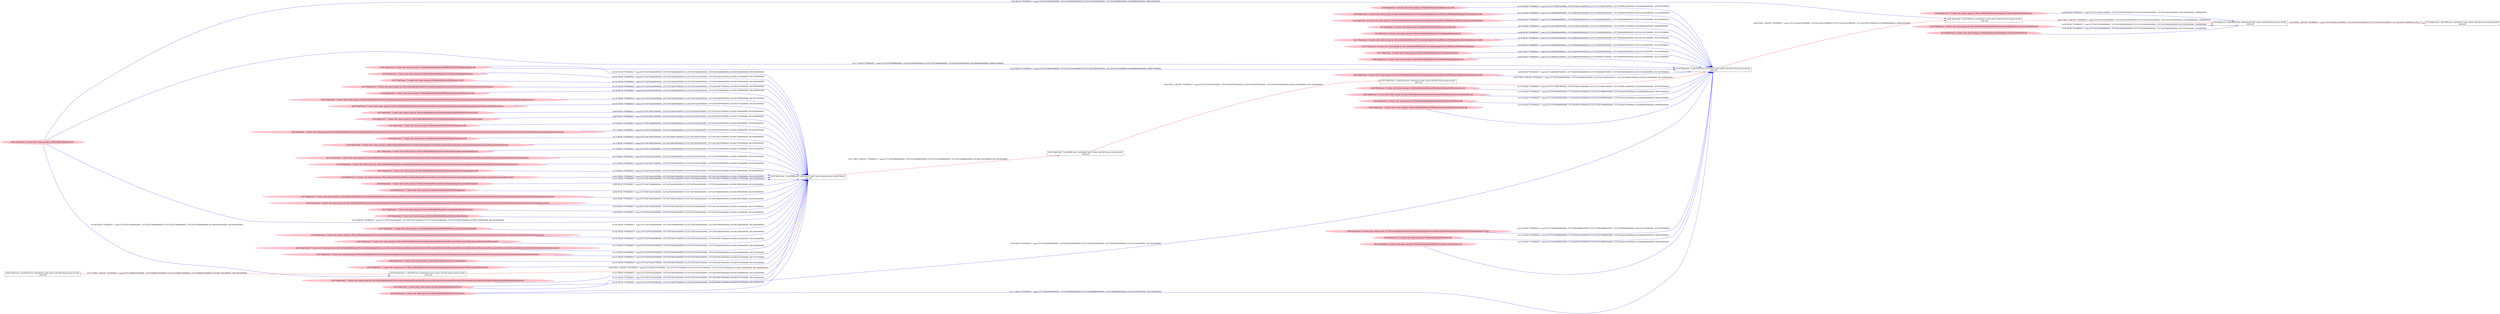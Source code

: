 digraph  {
rankdir=LR
"59"[color=pink,label="id:59 HopCount: -7 owner uid: owner group id: /Device/HarddiskVolume2/Windows/System32/Windows.UI.dll ", shape=oval,style=filled];
"35"[color=black,label="id:35 HopCount: -6 pid:5096 proc_starttime:0 cmd: owner uid:null owner group id:null,\n null null", shape=box,style=solid];
"59" -> "35" [id=128,__obj="READ"color=blue,label="id:128 READ **NORMAL**  seqs:[1557236744445000000, 1557236744446000000] T:[1557236744445000000, 1557236744446000000] relT:[6613686000000, 6613685000000]",style=solid];
"60"[color=pink,label="id:60 HopCount: -4 owner uid: owner group id: /Windows/System32/deviceaccess.dll ", shape=oval,style=filled];
"19"[color=black,label="id:19 HopCount: -3 pid:5500 proc_starttime:0 cmd: owner uid:null owner group id:null,\n null null", shape=box,style=solid];
"60" -> "19" [id=129,__obj="READ"color=blue,label="id:129 READ **NORMAL**  seqs:[1557237709467000000, 1557239386124000000] T:[1557237709467000000, 1557239386124000000] relT:[5648664000000, 3972007000000]",style=solid];
"61"[color=pink,label="id:61 HopCount: -7 owner uid: owner group id: /Device/HarddiskVolume2/Users/admin/backup/Documents/Documents/Documents/Documents/Documents/Documents/Documents/Documents/Documents/Documents/Documents/Documents/Documents ", shape=oval,style=filled];
"61" -> "35" [id=130,__obj="READ"color=blue,label="id:130 READ **NORMAL**  seqs:[1557236744433000000, 1557236744680000000] T:[1557236744433000000, 1557236744680000000] relT:[6613698000000, 6613451000000]",style=solid];
"62"[color=pink,label="id:62 HopCount: -4 owner uid: owner group id: /Device/HarddiskVolume2/Users/admin/AppData/Local/Microsoft/Windows/Explorer/thumbcache_32.db ", shape=oval,style=filled];
"62" -> "19" [id=131,__obj="READ"color=blue,label="id:131 READ **NORMAL**  seqs:[1557239836926000000, 1557239836927000000] T:[1557239836926000000, 1557239836927000000] relT:[3521205000000, 3521204000000]",style=solid];
"63"[color=pink,label="id:63 HopCount: -7 owner uid: owner group id: /Device/HarddiskVolume2/Users/admin/backup/Documents/Documents/Documents/Documents/Documents/Documents/Documents ", shape=oval,style=filled];
"63" -> "35" [id=132,__obj="READ"color=blue,label="id:132 READ **NORMAL**  seqs:[1557236744430000000, 1557236744678000000] T:[1557236744430000000, 1557236744678000000] relT:[6613701000000, 6613453000000]",style=solid];
"0"[color=black,label="id:0 HopCount: 0 pid:5068 proc_starttime:0 cmd: owner uid:null owner group id:null,\n null null", shape=box,style=solid];
"1"[color=black,label="id:1 HopCount: 1 pid:7904 proc_starttime:0 cmd: owner uid:null owner group id:null,\n null null", shape=box,style=solid];
"0" -> "1" [id=64,__obj="PROC_CREATE"color=red,label="id:64 PROC_CREATE **NORMAL**  seqs:[1557243358131000000, 1557243358131000000] T:[1557243358131000000, 1557243358131000000] relT:[0, 0]",style=solid];
"2"[color=pink,label="id:2 HopCount: -4 owner uid: owner group id: /Device/HarddiskVolume2/Users/admin/AppData/Local/Microsoft/Windows/Explorer/ThumbCacheToDelete ", shape=oval,style=filled];
"2" -> "19" [id=65,__obj="READ"color=blue,label="id:65 READ **NORMAL**  seqs:[1557239836866000000, 1557239836866000000] T:[1557239836866000000, 1557239836866000000] relT:[3521265000000, 3521265000000]",style=solid];
"3"[color=pink,label="id:3 HopCount: -7 owner uid: owner group id: /Device/HarddiskVolume2/Windows/System32/TextInputFramework.dll ", shape=oval,style=filled];
"3" -> "35" [id=66,__obj="READ"color=blue,label="id:66 READ **NORMAL**  seqs:[1557236744447000000, 1557236744447000000] T:[1557236744447000000, 1557236744447000000] relT:[6613684000000, 6613684000000]",style=solid];
"4"[color=pink,label="id:4 HopCount: -4 owner uid: owner group id: /Windows/System32/deviceassociation.dll ", shape=oval,style=filled];
"4" -> "19" [id=67,__obj="READ"color=blue,label="id:67 READ **NORMAL**  seqs:[1557236749666000000, 1557242549153000000] T:[1557236749666000000, 1557242549153000000] relT:[6608465000000, 808978000000]",style=solid];
"5"[color=pink,label="id:5 HopCount: -4 owner uid: owner group id: /Device/HarddiskVolume2/Users/admin/AppData/Local ", shape=oval,style=filled];
"5" -> "19" [id=68,__obj="READ"color=blue,label="id:68 READ **NORMAL**  seqs:[1557239836864000000, 1557239836864000000] T:[1557239836864000000, 1557239836864000000] relT:[3521267000000, 3521267000000]",style=solid];
"6"[color=pink,label="id:6 HopCount: -7 owner uid: owner group id: /Device/HarddiskVolume2/Users/admin/backup/Documents/Documents/Documents ", shape=oval,style=filled];
"6" -> "35" [id=69,__obj="READ"color=blue,label="id:69 READ **NORMAL**  seqs:[1557236744427000000, 1557236744675000000] T:[1557236744427000000, 1557236744675000000] relT:[6613704000000, 6613456000000]",style=solid];
"7"[color=pink,label="id:7 HopCount: -7 owner uid: owner group id: /Windows/System32/CoreUIComponents.dll ", shape=oval,style=filled];
"7" -> "35" [id=70,__obj="READ"color=blue,label="id:70 READ **NORMAL**  seqs:[1557236744448000000, 1557236744448000000] T:[1557236744448000000, 1557236744448000000] relT:[6613683000000, 6613683000000]",style=solid];
"8"[color=pink,label="id:8 HopCount: -7 owner uid: owner group id: /Device/HarddiskVolume2/Users/admin/backup/Documents/Documents/Documents/Documents/Documents/Documents/Documents/Documents/Documents/Documents/Documents/Documents/Documents/Documents/Documents/Documents/Documents/Documents/Documents ", shape=oval,style=filled];
"8" -> "35" [id=71,__obj="READ"color=blue,label="id:71 READ **NORMAL**  seqs:[1557236744436000000, 1557236744436000000] T:[1557236744436000000, 1557236744436000000] relT:[6613695000000, 6613695000000]",style=solid];
"9"[color=pink,label="id:9 HopCount: -7 owner uid: owner group id: /Windows/System32/TextInputFramework.dll ", shape=oval,style=filled];
"9" -> "35" [id=72,__obj="READ"color=blue,label="id:72 READ **NORMAL**  seqs:[1557236744447000000, 1557236744447000000] T:[1557236744447000000, 1557236744447000000] relT:[6613684000000, 6613684000000]",style=solid];
"10"[color=pink,label="id:10 HopCount: -7 owner uid: owner group id: /Device/HarddiskVolume2/Users/admin/backup/Documents/Documents/Documents/Documents/Documents/Documents/Documents/Documents ", shape=oval,style=filled];
"10" -> "35" [id=73,__obj="READ"color=blue,label="id:73 READ **NORMAL**  seqs:[1557236744430000000, 1557236744678000000] T:[1557236744430000000, 1557236744678000000] relT:[6613701000000, 6613453000000]",style=solid];
"11"[color=pink,label="id:11 HopCount: -7 owner uid: owner group id: /Device/HarddiskVolume2/Users/admin/backup/Documents/desktop.ini ", shape=oval,style=filled];
"11" -> "35" [id=74,__obj="READ"color=blue,label="id:74 READ **NORMAL**  seqs:[1557236744426000000, 1557236744426000000] T:[1557236744426000000, 1557236744426000000] relT:[6613705000000, 6613705000000]",style=solid];
"12"[color=pink,label="id:12 HopCount: -7 owner uid: owner group id: /Device/HarddiskVolume2/Users/admin/backup/Documents/Documents/Documents/Documents/Documents/Documents/Documents/Documents/Documents/Documents/Documents/Documents ", shape=oval,style=filled];
"12" -> "35" [id=75,__obj="READ"color=blue,label="id:75 READ **NORMAL**  seqs:[1557236744432000000, 1557236744680000000] T:[1557236744432000000, 1557236744680000000] relT:[6613699000000, 6613451000000]",style=solid];
"13"[color=pink,label="id:13 HopCount: -4 owner uid: owner group id: /Device/HarddiskVolume2/Users/admin/AppData/Local/Microsoft/Windows/Explorer/thumbcache_16.db ", shape=oval,style=filled];
"13" -> "19" [id=76,__obj="READ"color=blue,label="id:76 READ **NORMAL**  seqs:[1557239836924000000, 1557239836924000000] T:[1557239836924000000, 1557239836924000000] relT:[3521207000000, 3521207000000]",style=solid];
"14"[color=pink,label="id:14 HopCount: -7 owner uid: owner group id: /Device/HarddiskVolume2/Users/admin/backup/Documents/Documents/Documents/Documents/Documents/Documents/Documents/Documents/Documents/Documents ", shape=oval,style=filled];
"14" -> "35" [id=77,__obj="READ"color=blue,label="id:77 READ **NORMAL**  seqs:[1557236744431000000, 1557236744679000000] T:[1557236744431000000, 1557236744679000000] relT:[6613700000000, 6613452000000]",style=solid];
"15"[color=pink,label="id:15 HopCount: -4 owner uid: owner group id: /Device/HarddiskVolume2/Users/admin/AppData/Local/Microsoft/Windows/Explorer ", shape=oval,style=filled];
"15" -> "19" [id=78,__obj="READ"color=blue,label="id:78 READ **NORMAL**  seqs:[1557239836865000000, 1557239836924000000] T:[1557239836865000000, 1557239836924000000] relT:[3521266000000, 3521207000000]",style=solid];
"16"[color=pink,label="id:16 HopCount: -7 owner uid: owner group id: /Device/HarddiskVolume2/Windows/System32/CoreUIComponents.dll ", shape=oval,style=filled];
"16" -> "35" [id=79,__obj="READ"color=blue,label="id:79 READ **NORMAL**  seqs:[1557236744447000000, 1557236744447000000] T:[1557236744447000000, 1557236744447000000] relT:[6613684000000, 6613684000000]",style=solid];
"34"[color=pink,label="id:34 HopCount: -2 owner uid: owner group id: /Device/HarddiskVolume2/Program Files/mozilla/firefox/firefox.exe ", shape=oval,style=filled];
"34" -> "0" [id=80,__obj="READ"color=blue,label="id:80 READ **NORMAL**  seqs:[1557243354641000000, 1557243354641000000] T:[1557243354641000000, 1557243354641000000] relT:[3490000000, 3490000000]",style=solid];
"17"[color=pink,label="id:17 HopCount: -4 owner uid: owner group id: /Device/HarddiskVolume2/Users/admin/Desktop ", shape=oval,style=filled];
"17" -> "19" [id=81,__obj="READ"color=blue,label="id:81 READ **NORMAL**  seqs:[1557239836928000000, 1557239836928000000] T:[1557239836928000000, 1557239836928000000] relT:[3521203000000, 3521203000000]",style=solid];
"18"[color=pink,label="id:18 HopCount: -7 owner uid: owner group id: /Device/HarddiskVolume2/Users/admin/backup/Documents/Documents/Documents/Documents/Documents/Documents/Documents/Documents/Documents ", shape=oval,style=filled];
"18" -> "35" [id=82,__obj="READ"color=blue,label="id:82 READ **NORMAL**  seqs:[1557236744431000000, 1557236744678000000] T:[1557236744431000000, 1557236744678000000] relT:[6613700000000, 6613453000000]",style=solid];
"28"[color=black,label="id:28 HopCount: -2 pid:7036 proc_starttime:0 cmd: owner uid:null owner group id:null,\n null null", shape=box,style=solid];
"19" -> "28" [id=83,__obj="PROC_CREATE"color=red,label="id:83 PROC_CREATE **NORMAL**  seqs:[1557242549237000000, 1557242549237000000] T:[1557242549237000000, 1557242549237000000] relT:[808894000000, 808894000000]",style=solid];
"20"[color=pink,label="id:20 HopCount: -4 owner uid: owner group id: /Device/HarddiskVolume2/Users/admin/Desktop/firefox.lnk ", shape=oval,style=filled];
"20" -> "19" [id=84,__obj="READ"color=blue,label="id:84 READ **NORMAL**  seqs:[1557239836931000000, 1557239836934000000] T:[1557239836931000000, 1557239836934000000] relT:[3521200000000, 3521197000000]",style=solid];
"21"[color=pink,label="id:21 HopCount: -3 owner uid: owner group id: /Device/HarddiskVolume2 ", shape=oval,style=filled];
"21" -> "28" [id=85,__obj="READ"color=blue,label="id:85 READ **NORMAL**  seqs:[1557242549245000000, 1557242549899000000] T:[1557242549245000000, 1557242549899000000] relT:[808886000000, 808232000000]",style=solid];
"22"[color=black,label="id:22 HopCount: -5 pid:6404 proc_starttime:0 cmd: owner uid:null owner group id:null,\n null null", shape=box,style=solid];
"23"[color=black,label="id:23 HopCount: -4 pid:8164 proc_starttime:0 cmd: owner uid:null owner group id:null,\n null null", shape=box,style=solid];
"22" -> "23" [id=86,__obj="PROC_CREATE"color=red,label="id:86 PROC_CREATE **NORMAL**  seqs:[1557236744705000000, 1557236744705000000] T:[1557236744705000000, 1557236744705000000] relT:[6613426000000, 6613426000000]",style=solid];
"23" -> "19" [id=87,__obj="PROC_CREATE"color=red,label="id:87 PROC_CREATE **NORMAL**  seqs:[1557236744962000000, 1557236744962000000] T:[1557236744962000000, 1557236744962000000] relT:[6613169000000, 6613169000000]",style=solid];
"24"[color=pink,label="id:24 HopCount: -4 owner uid: owner group id: /Device/HarddiskVolume2/Users/admin/AppData/Local/Microsoft/Windows/Explorer/thumbcache_idx.db ", shape=oval,style=filled];
"24" -> "19" [id=88,__obj="READ"color=blue,label="id:88 READ **NORMAL**  seqs:[1557239836867000000, 1557239836924000000] T:[1557239836867000000, 1557239836924000000] relT:[3521264000000, 3521207000000]",style=solid];
"26"[color=pink,label="id:26 HopCount: -7 owner uid: owner group id: /Windows/System32/CoreMessaging.dll ", shape=oval,style=filled];
"26" -> "35" [id=89,__obj="READ"color=blue,label="id:89 READ **NORMAL**  seqs:[1557236744448000000, 1557236744448000000] T:[1557236744448000000, 1557236744448000000] relT:[6613683000000, 6613683000000]",style=solid];
"27"[color=pink,label="id:27 HopCount: -7 owner uid: owner group id: /Device/HarddiskVolume2/Users/admin/backup/Documents/Documents/Documents/Documents/Documents/Documents/Documents/Documents/Documents/Documents/Documents/Documents/Documents/Documents/Documents/Documents/Documents ", shape=oval,style=filled];
"27" -> "35" [id=90,__obj="READ"color=blue,label="id:90 READ **NORMAL**  seqs:[1557236744435000000, 1557236744682000000] T:[1557236744435000000, 1557236744682000000] relT:[6613696000000, 6613449000000]",style=solid];
"28" -> "0" [id=91,__obj="PROC_CREATE"color=red,label="id:91 PROC_CREATE **NORMAL**  seqs:[1557243354503000000, 1557243354503000000] T:[1557243354503000000, 1557243354503000000] relT:[3628000000, 3628000000]",style=solid];
"29"[color=pink,label="id:29 HopCount: -7 owner uid: owner group id: /Device/HarddiskVolume2/Users/admin/backup/Documents/Documents/Documents/Documents/Documents/Documents/Documents/Documents/Documents/Documents/Documents/Documents/Documents/Documents/Documents/Documents ", shape=oval,style=filled];
"29" -> "35" [id=92,__obj="READ"color=blue,label="id:92 READ **NORMAL**  seqs:[1557236744434000000, 1557236744681000000] T:[1557236744434000000, 1557236744681000000] relT:[6613697000000, 6613450000000]",style=solid];
"30"[color=pink,label="id:30 HopCount: -2 owner uid: owner group id: /Device/HarddiskVolume2/Windows/System32/Windows.Cortana.ProxyStub.dll ", shape=oval,style=filled];
"30" -> "0" [id=93,__obj="READ"color=blue,label="id:93 READ **NORMAL**  seqs:[1557243354628000000, 1557243354628000000] T:[1557243354628000000, 1557243354628000000] relT:[3503000000, 3503000000]",style=solid];
"31"[color=pink,label="id:31 HopCount: -7 owner uid: owner group id: /Device/HarddiskVolume2/Users/admin/backup/Documents ", shape=oval,style=filled];
"31" -> "35" [id=94,__obj="READ"color=blue,label="id:94 READ **NORMAL**  seqs:[1557236744426000000, 1557236744674000000] T:[1557236744426000000, 1557236744674000000] relT:[6613705000000, 6613457000000]",style=solid];
"32"[color=pink,label="id:32 HopCount: -2 owner uid: owner group id: /Windows/System32/Windows.Cortana.ProxyStub.dll ", shape=oval,style=filled];
"32" -> "0" [id=95,__obj="READ"color=blue,label="id:95 READ **NORMAL**  seqs:[1557243354628000000, 1557243354628000000] T:[1557243354628000000, 1557243354628000000] relT:[3503000000, 3503000000]",style=solid];
"33"[color=pink,label="id:33 HopCount: -7 owner uid: owner group id: /Device/HarddiskVolume2/Users/admin/backup ", shape=oval,style=filled];
"33" -> "35" [id=96,__obj="READ"color=blue,label="id:96 READ **NORMAL**  seqs:[1557236744425000000, 1557236744674000000] T:[1557236744425000000, 1557236744674000000] relT:[6613706000000, 6613457000000]",style=solid];
"35" -> "22" [id=97,__obj="PROC_CREATE"color=red,label="id:97 PROC_CREATE **NORMAL**  seqs:[1557236744688000000, 1557236744688000000] T:[1557236744688000000, 1557236744688000000] relT:[6613443000000, 6613443000000]",style=solid];
"36"[color=black,label="id:36 HopCount: -7 pid:4704 proc_starttime:0 cmd: owner uid:null owner group id:null,\n null null", shape=box,style=solid];
"36" -> "35" [id=98,__obj="PROC_CREATE"color=red,label="id:98 PROC_CREATE **NORMAL**  seqs:[1557236743767000000, 1557236743767000000] T:[1557236743767000000, 1557236743767000000] relT:[6614364000000, 6614364000000]",style=solid];
"25"[color=pink,label="id:25 HopCount: -4 owner uid: owner group id: /Device/HarddiskVolume2/Users ", shape=oval,style=filled];
"25" -> "19" [id=99,__obj="READ"color=blue,label="id:99 READ **NORMAL**  seqs:[1557239836929000000, 1557239836930000000] T:[1557239836929000000, 1557239836930000000] relT:[3521202000000, 3521201000000]",style=solid];
"37"[color=pink,label="id:37 HopCount: -7 owner uid: owner group id: /Device/HarddiskVolume2/WINDOWS/system32/coremessaging.dll ", shape=oval,style=filled];
"37" -> "35" [id=100,__obj="READ"color=blue,label="id:100 READ **NORMAL**  seqs:[1557236744448000000, 1557236744448000000] T:[1557236744448000000, 1557236744448000000] relT:[6613683000000, 6613683000000]",style=solid];
"38"[color=pink,label="id:38 HopCount: -4 owner uid: owner group id: /Device/HarddiskVolume2/Windows/System32/deviceaccess.dll ", shape=oval,style=filled];
"38" -> "19" [id=101,__obj="READ"color=blue,label="id:101 READ **NORMAL**  seqs:[1557237709467000000, 1557239386124000000] T:[1557237709467000000, 1557239386124000000] relT:[5648664000000, 3972007000000]",style=solid];
"39"[color=pink,label="id:39 HopCount: -7 owner uid: owner group id: /Device/HarddiskVolume2/Users/admin/backup/Documents/Documents/Documents/Documents/Documents/Documents/Documents/Documents/Documents/Documents/Documents/Documents/Documents/Documents/Documents ", shape=oval,style=filled];
"39" -> "35" [id=102,__obj="READ"color=blue,label="id:102 READ **NORMAL**  seqs:[1557236744434000000, 1557236744681000000] T:[1557236744434000000, 1557236744681000000] relT:[6613697000000, 6613450000000]",style=solid];
"40"[color=pink,label="id:40 HopCount: -4 owner uid: owner group id: /Device/HarddiskVolume2/Windows/System32/Windows.Devices.Enumeration.dll ", shape=oval,style=filled];
"40" -> "19" [id=103,__obj="READ"color=blue,label="id:103 READ **NORMAL**  seqs:[1557236749665000000, 1557242549152000000] T:[1557236749665000000, 1557242549152000000] relT:[6608466000000, 808979000000]",style=solid];
"21" -> "35" [id=104,__obj="READ"color=blue,label="id:104 READ **NORMAL**  seqs:[1557236744423000000, 1557236744672000000] T:[1557236744423000000, 1557236744672000000] relT:[6613708000000, 6613459000000]",style=solid];
"41"[color=pink,label="id:41 HopCount: -4 owner uid: owner group id: /Device/HarddiskVolume2/Windows/System32/biwinrt.dll ", shape=oval,style=filled];
"41" -> "19" [id=105,__obj="READ"color=blue,label="id:105 READ **NORMAL**  seqs:[1557236749665000000, 1557242549152000000] T:[1557236749665000000, 1557242549152000000] relT:[6608466000000, 808979000000]",style=solid];
"43"[color=pink,label="id:43 HopCount: -4 owner uid: owner group id: /Device/HarddiskVolume2/Windows/System32/deviceassociation.dll ", shape=oval,style=filled];
"43" -> "19" [id=106,__obj="READ"color=blue,label="id:106 READ **NORMAL**  seqs:[1557236749666000000, 1557242549153000000] T:[1557236749666000000, 1557242549153000000] relT:[6608465000000, 808978000000]",style=solid];
"45"[color=black,label="id:45 HopCount: -8 pid:452 proc_starttime:0 cmd: owner uid:null owner group id:null,\n null null", shape=box,style=solid];
"45" -> "36" [id=107,__obj="PROC_CREATE"color=red,label="id:107 PROC_CREATE **NORMAL**  seqs:[1557236486470000000, 1557236486470000000] T:[1557236486470000000, 1557236486470000000] relT:[6871661000000, 6871661000000]",style=solid];
"21" -> "36" [id=108,__obj="READ"color=blue,label="id:108 READ **NORMAL**  seqs:[1557236743649000000, 1557236743649000000] T:[1557236743649000000, 1557236743649000000] relT:[6614482000000, 6614482000000]",style=solid];
"42"[color=pink,label="id:42 HopCount: -7 owner uid: owner group id: /Device/HarddiskVolume2/Users/admin/backup/Documents/Documents/Documents/Documents/Documents/Documents ", shape=oval,style=filled];
"42" -> "35" [id=109,__obj="READ"color=blue,label="id:109 READ **NORMAL**  seqs:[1557236744429000000, 1557236744677000000] T:[1557236744429000000, 1557236744677000000] relT:[6613702000000, 6613454000000]",style=solid];
"46"[color=pink,label="id:46 HopCount: -7 owner uid: owner group id: /Device/HarddiskVolume2/Users/admin/backup/Documents/Documents/Documents/Documents/Documents/Documents/Documents/Documents/Documents/Documents/Documents/Documents/Documents/Documents/Documents/Documents/Documents/Documents ", shape=oval,style=filled];
"46" -> "35" [id=110,__obj="READ"color=blue,label="id:110 READ **NORMAL**  seqs:[1557236744435000000, 1557236744682000000] T:[1557236744435000000, 1557236744682000000] relT:[6613696000000, 6613449000000]",style=solid];
"44"[color=pink,label="id:44 HopCount: -4 owner uid: owner group id: /Device/HarddiskVolume2/Users/admin ", shape=oval,style=filled];
"44" -> "19" [id=111,__obj="READ"color=blue,label="id:111 READ **NORMAL**  seqs:[1557239836864000000, 1557239836929000000] T:[1557239836864000000, 1557239836929000000] relT:[3521267000000, 3521202000000]",style=solid];
"47"[color=pink,label="id:47 HopCount: -7 owner uid: owner group id: /Device/HarddiskVolume2/Users/admin/backup/Documents/Documents/Documents/Documents/Documents/Documents/Documents/Documents/Documents/Documents/Documents/Documents/Documents/Documents ", shape=oval,style=filled];
"47" -> "35" [id=112,__obj="READ"color=blue,label="id:112 READ **NORMAL**  seqs:[1557236744433000000, 1557236744680000000] T:[1557236744433000000, 1557236744680000000] relT:[6613698000000, 6613451000000]",style=solid];
"48"[color=pink,label="id:48 HopCount: -4 owner uid: owner group id: /Device/HarddiskVolume2/Users/admin/AppData/Local/Microsoft/Windows/Explorer/ThumbCacheToDelete/thm3C.tmp ", shape=oval,style=filled];
"48" -> "19" [id=113,__obj="READ"color=blue,label="id:113 READ **NORMAL**  seqs:[1557239836866000000, 1557239836866000000] T:[1557239836866000000, 1557239836866000000] relT:[3521265000000, 3521265000000]",style=solid];
"49"[color=pink,label="id:49 HopCount: -7 owner uid: owner group id: /Device/HarddiskVolume2/Users/desktop.ini ", shape=oval,style=filled];
"49" -> "35" [id=114,__obj="READ"color=blue,label="id:114 READ **NORMAL**  seqs:[1557236744424000000, 1557236744424000000] T:[1557236744424000000, 1557236744424000000] relT:[6613707000000, 6613707000000]",style=solid];
"50"[color=pink,label="id:50 HopCount: -4 owner uid: owner group id: /Windows/System32/biwinrt.dll ", shape=oval,style=filled];
"50" -> "19" [id=115,__obj="READ"color=blue,label="id:115 READ **NORMAL**  seqs:[1557236749666000000, 1557242549153000000] T:[1557236749666000000, 1557242549153000000] relT:[6608465000000, 808978000000]",style=solid];
"51"[color=pink,label="id:51 HopCount: -7 owner uid: owner group id: /Device/HarddiskVolume2/Users/admin/backup/Documents/Documents/Documents/Documents ", shape=oval,style=filled];
"51" -> "35" [id=116,__obj="READ"color=blue,label="id:116 READ **NORMAL**  seqs:[1557236744427000000, 1557236744676000000] T:[1557236744427000000, 1557236744676000000] relT:[6613704000000, 6613455000000]",style=solid];
"21" -> "19" [id=117,__obj="READ"color=blue,label="id:117 READ **NORMAL**  seqs:[1557236749668000000, 1557242549190000000] T:[1557236749668000000, 1557242549190000000] relT:[6608463000000, 808941000000]",style=solid];
"53"[color=pink,label="id:53 HopCount: -4 owner uid: owner group id: /Windows/System32/Windows.Devices.Enumeration.dll ", shape=oval,style=filled];
"53" -> "19" [id=118,__obj="READ"color=blue,label="id:118 READ **NORMAL**  seqs:[1557236749665000000, 1557242549152000000] T:[1557236749665000000, 1557242549152000000] relT:[6608466000000, 808979000000]",style=solid];
"54"[color=pink,label="id:54 HopCount: -4 owner uid: owner group id: /Device/HarddiskVolume2/WINDOWS/SYSTEM32/kernelbase.dll ", shape=oval,style=filled];
"54" -> "19" [id=119,__obj="READ"color=blue,label="id:119 READ **NORMAL**  seqs:[1557236749667000000, 1557242549154000000] T:[1557236749667000000, 1557242549154000000] relT:[6608464000000, 808977000000]",style=solid];
"54" -> "35" [id=120,__obj="READ"color=blue,label="id:120 READ **NORMAL**  seqs:[1557236744449000000, 1557236744449000000] T:[1557236744449000000, 1557236744449000000] relT:[6613682000000, 6613682000000]",style=solid];
"55"[color=pink,label="id:55 HopCount: -7 owner uid: owner group id: /Device/HarddiskVolume2/Users/admin/backup/Documents/Documents/Documents/Documents/Documents/Documents/Documents/Documents/Documents/Documents/Documents ", shape=oval,style=filled];
"55" -> "35" [id=121,__obj="READ"color=blue,label="id:121 READ **NORMAL**  seqs:[1557236744432000000, 1557236744679000000] T:[1557236744432000000, 1557236744679000000] relT:[6613699000000, 6613452000000]",style=solid];
"56"[color=pink,label="id:56 HopCount: -7 owner uid: owner group id: /Device/HarddiskVolume2/Users/admin/backup/desktop.ini ", shape=oval,style=filled];
"56" -> "35" [id=122,__obj="READ"color=blue,label="id:122 READ **NORMAL**  seqs:[1557236744425000000, 1557236744425000000] T:[1557236744425000000, 1557236744425000000] relT:[6613706000000, 6613706000000]",style=solid];
"25" -> "35" [id=123,__obj="READ"color=blue,label="id:123 READ **NORMAL**  seqs:[1557236744424000000, 1557236744673000000] T:[1557236744424000000, 1557236744673000000] relT:[6613707000000, 6613458000000]",style=solid];
"52"[color=pink,label="id:52 HopCount: -7 owner uid: owner group id: /Windows/System32/Windows.UI.dll ", shape=oval,style=filled];
"52" -> "35" [id=124,__obj="READ"color=blue,label="id:124 READ **NORMAL**  seqs:[1557236744446000000, 1557236744446000000] T:[1557236744446000000, 1557236744446000000] relT:[6613685000000, 6613685000000]",style=solid];
"57"[color=pink,label="id:57 HopCount: -7 owner uid: owner group id: /Device/HarddiskVolume2/Users/admin/backup/Documents/Documents/Documents/Documents/Documents ", shape=oval,style=filled];
"57" -> "35" [id=125,__obj="READ"color=blue,label="id:125 READ **NORMAL**  seqs:[1557236744428000000, 1557236744677000000] T:[1557236744428000000, 1557236744677000000] relT:[6613703000000, 6613454000000]",style=solid];
"44" -> "35" [id=126,__obj="READ"color=blue,label="id:126 READ **NORMAL**  seqs:[1557236744424000000, 1557236744673000000] T:[1557236744424000000, 1557236744673000000] relT:[6613707000000, 6613458000000]",style=solid];
"58"[color=pink,label="id:58 HopCount: -7 owner uid: owner group id: /Device/HarddiskVolume2/Users/admin/backup/Documents/Documents ", shape=oval,style=filled];
"58" -> "35" [id=127,__obj="READ"color=blue,label="id:127 READ **NORMAL**  seqs:[1557236744426000000, 1557236744675000000] T:[1557236744426000000, 1557236744675000000] relT:[6613705000000, 6613456000000]",style=solid];
}